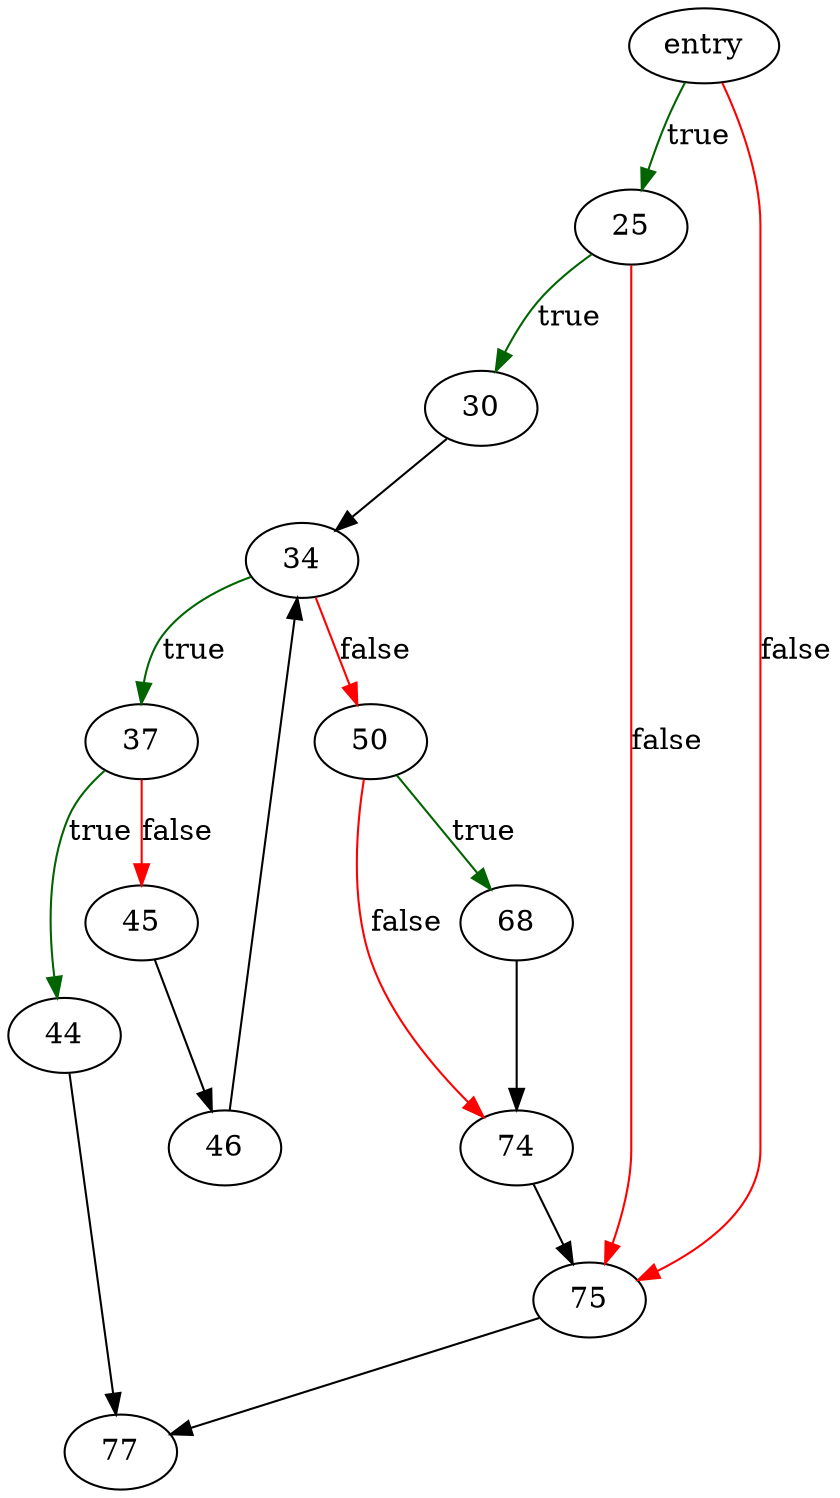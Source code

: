 digraph "sqlite3VtabCallDestroy" {
	// Node definitions.
	3 [label=entry];
	25;
	30;
	34;
	37;
	44;
	45;
	46;
	50;
	68;
	74;
	75;
	77;

	// Edge definitions.
	3 -> 25 [
		color=darkgreen
		label=true
	];
	3 -> 75 [
		color=red
		label=false
	];
	25 -> 30 [
		color=darkgreen
		label=true
	];
	25 -> 75 [
		color=red
		label=false
	];
	30 -> 34;
	34 -> 37 [
		color=darkgreen
		label=true
	];
	34 -> 50 [
		color=red
		label=false
	];
	37 -> 44 [
		color=darkgreen
		label=true
	];
	37 -> 45 [
		color=red
		label=false
	];
	44 -> 77;
	45 -> 46;
	46 -> 34;
	50 -> 68 [
		color=darkgreen
		label=true
	];
	50 -> 74 [
		color=red
		label=false
	];
	68 -> 74;
	74 -> 75;
	75 -> 77;
}
